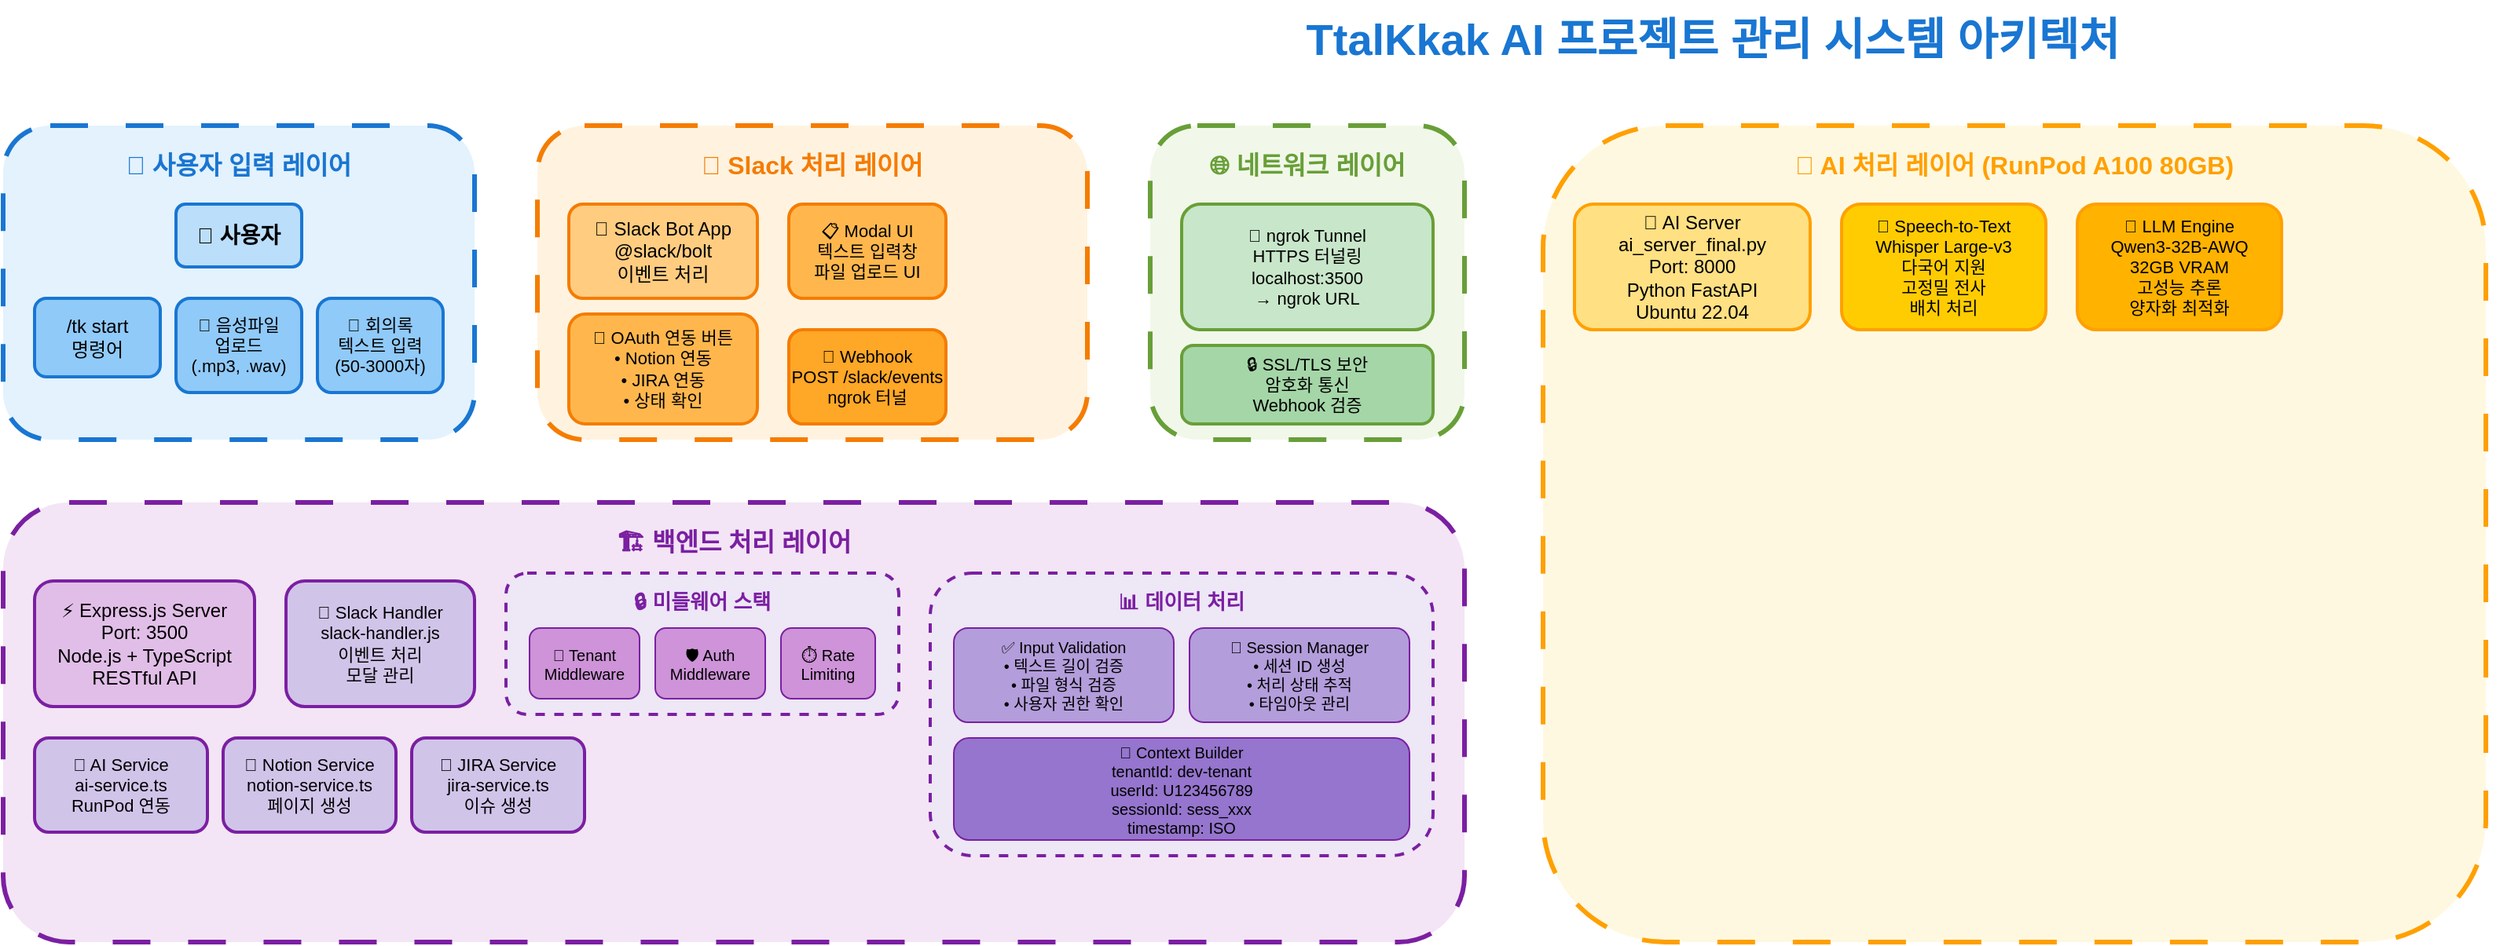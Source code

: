 <mxfile version="24.7.17" type="device">
  <diagram name="TtalKkak System Architecture" id="ttalkkak-system-architecture">
    <mxGraphModel dx="2074" dy="1196" grid="1" gridSize="10" guides="1" tooltips="1" connect="1" arrows="1" fold="1" page="1" pageScale="1" pageWidth="2336" pageHeight="1654" math="0" shadow="0">
      <root>
        <mxCell id="0" />
        <mxCell id="1" parent="0" />
        
        <!-- 제목 -->
        <mxCell id="title" value="TtalKkak AI 프로젝트 관리 시스템 아키텍처" style="text;html=1;strokeColor=none;fillColor=none;align=center;verticalAlign=middle;whiteSpace=wrap;rounded=0;fontSize=28;fontStyle=1;fontColor=#1976D2;fontFamily=Helvetica;" vertex="1" parent="1">
          <mxGeometry x="668" y="20" width="1000" height="50" as="geometry" />
        </mxCell>
        
        <!-- 1. User Input Layer -->
        <mxCell id="user_input_layer" value="" style="rounded=1;whiteSpace=wrap;html=1;fillColor=#E3F2FD;strokeColor=#1976D2;strokeWidth=3;dashed=1;dashPattern=8 8;" vertex="1" parent="1">
          <mxGeometry x="80" y="100" width="300" height="200" as="geometry" />
        </mxCell>
        
        <mxCell id="user_input_title" value="👥 사용자 입력 레이어" style="text;html=1;strokeColor=none;fillColor=none;align=center;verticalAlign=middle;whiteSpace=wrap;rounded=0;fontSize=16;fontStyle=1;fontColor=#1976D2;fontFamily=Helvetica;" vertex="1" parent="1">
          <mxGeometry x="80" y="110" width="300" height="30" as="geometry" />
        </mxCell>
        
        <mxCell id="user" value="👤 사용자" style="rounded=1;whiteSpace=wrap;html=1;fillColor=#BBDEFB;strokeColor=#1976D2;strokeWidth=2;fontSize=14;fontStyle=1;" vertex="1" parent="1">
          <mxGeometry x="190" y="150" width="80" height="40" as="geometry" />
        </mxCell>
        
        <mxCell id="slack_command" value="/tk start&#xa;명령어" style="rounded=1;whiteSpace=wrap;html=1;fillColor=#90CAF9;strokeColor=#1976D2;strokeWidth=2;fontSize=12;" vertex="1" parent="1">
          <mxGeometry x="100" y="210" width="80" height="50" as="geometry" />
        </mxCell>
        
        <mxCell id="voice_upload" value="🎤 음성파일&#xa;업로드&#xa;(.mp3, .wav)" style="rounded=1;whiteSpace=wrap;html=1;fillColor=#90CAF9;strokeColor=#1976D2;strokeWidth=2;fontSize=11;" vertex="1" parent="1">
          <mxGeometry x="190" y="210" width="80" height="60" as="geometry" />
        </mxCell>
        
        <mxCell id="text_input" value="📝 회의록&#xa;텍스트 입력&#xa;(50-3000자)" style="rounded=1;whiteSpace=wrap;html=1;fillColor=#90CAF9;strokeColor=#1976D2;strokeWidth=2;fontSize=11;" vertex="1" parent="1">
          <mxGeometry x="280" y="210" width="80" height="60" as="geometry" />
        </mxCell>
        
        <!-- 2. Slack Processing Layer -->
        <mxCell id="slack_layer" value="" style="rounded=1;whiteSpace=wrap;html=1;fillColor=#FFF3E0;strokeColor=#F57C00;strokeWidth=3;dashed=1;dashPattern=8 8;" vertex="1" parent="1">
          <mxGeometry x="420" y="100" width="350" height="200" as="geometry" />
        </mxCell>
        
        <mxCell id="slack_title" value="💬 Slack 처리 레이어" style="text;html=1;strokeColor=none;fillColor=none;align=center;verticalAlign=middle;whiteSpace=wrap;rounded=0;fontSize=16;fontStyle=1;fontColor=#F57C00;fontFamily=Helvetica;" vertex="1" parent="1">
          <mxGeometry x="420" y="110" width="350" height="30" as="geometry" />
        </mxCell>
        
        <mxCell id="slack_bot" value="🤖 Slack Bot App&#xa;@slack/bolt&#xa;이벤트 처리" style="rounded=1;whiteSpace=wrap;html=1;fillColor=#FFCC80;strokeColor=#F57C00;strokeWidth=2;fontSize=12;" vertex="1" parent="1">
          <mxGeometry x="440" y="150" width="120" height="60" as="geometry" />
        </mxCell>
        
        <mxCell id="modal_ui" value="📋 Modal UI&#xa;텍스트 입력창&#xa;파일 업로드 UI" style="rounded=1;whiteSpace=wrap;html=1;fillColor=#FFB74D;strokeColor=#F57C00;strokeWidth=2;fontSize=11;" vertex="1" parent="1">
          <mxGeometry x="580" y="150" width="100" height="60" as="geometry" />
        </mxCell>
        
        <mxCell id="oauth_buttons" value="🔗 OAuth 연동 버튼&#xa;• Notion 연동&#xa;• JIRA 연동&#xa;• 상태 확인" style="rounded=1;whiteSpace=wrap;html=1;fillColor=#FFB74D;strokeColor=#F57C00;strokeWidth=2;fontSize=11;" vertex="1" parent="1">
          <mxGeometry x="440" y="220" width="120" height="70" as="geometry" />
        </mxCell>
        
        <mxCell id="webhook_sender" value="📡 Webhook&#xa;POST /slack/events&#xa;ngrok 터널" style="rounded=1;whiteSpace=wrap;html=1;fillColor=#FFA726;strokeColor=#F57C00;strokeWidth=2;fontSize=11;" vertex="1" parent="1">
          <mxGeometry x="580" y="230" width="100" height="60" as="geometry" />
        </mxCell>
        
        <!-- 3. Network Layer -->
        <mxCell id="network_layer" value="" style="rounded=1;whiteSpace=wrap;html=1;fillColor=#F1F8E9;strokeColor=#689F38;strokeWidth=3;dashed=1;dashPattern=8 8;" vertex="1" parent="1">
          <mxGeometry x="810" y="100" width="200" height="200" as="geometry" />
        </mxCell>
        
        <mxCell id="network_title" value="🌐 네트워크 레이어" style="text;html=1;strokeColor=none;fillColor=none;align=center;verticalAlign=middle;whiteSpace=wrap;rounded=0;fontSize=16;fontStyle=1;fontColor=#689F38;fontFamily=Helvetica;" vertex="1" parent="1">
          <mxGeometry x="810" y="110" width="200" height="30" as="geometry" />
        </mxCell>
        
        <mxCell id="ngrok_tunnel" value="🌉 ngrok Tunnel&#xa;HTTPS 터널링&#xa;localhost:3500&#xa;→ ngrok URL" style="rounded=1;whiteSpace=wrap;html=1;fillColor=#C8E6C9;strokeColor=#689F38;strokeWidth=2;fontSize=11;" vertex="1" parent="1">
          <mxGeometry x="830" y="150" width="160" height="80" as="geometry" />
        </mxCell>
        
        <mxCell id="ssl_security" value="🔒 SSL/TLS 보안&#xa;암호화 통신&#xa;Webhook 검증" style="rounded=1;whiteSpace=wrap;html=1;fillColor=#A5D6A7;strokeColor=#689F38;strokeWidth=2;fontSize=11;" vertex="1" parent="1">
          <mxGeometry x="830" y="240" width="160" height="50" as="geometry" />
        </mxCell>
        
        <!-- 4. Backend Processing Layer -->
        <mxCell id="backend_layer" value="" style="rounded=1;whiteSpace=wrap;html=1;fillColor=#F3E5F5;strokeColor=#7B1FA2;strokeWidth=3;dashed=1;dashPattern=8 8;" vertex="1" parent="1">
          <mxGeometry x="80" y="340" width="930" height="280" as="geometry" />
        </mxCell>
        
        <mxCell id="backend_title" value="🏗️ 백엔드 처리 레이어" style="text;html=1;strokeColor=none;fillColor=none;align=center;verticalAlign=middle;whiteSpace=wrap;rounded=0;fontSize=16;fontStyle=1;fontColor=#7B1FA2;fontFamily=Helvetica;" vertex="1" parent="1">
          <mxGeometry x="80" y="350" width="930" height="30" as="geometry" />
        </mxCell>
        
        <!-- Express Server -->
        <mxCell id="express_server" value="⚡ Express.js Server&#xa;Port: 3500&#xa;Node.js + TypeScript&#xa;RESTful API" style="rounded=1;whiteSpace=wrap;html=1;fillColor=#E1BEE7;strokeColor=#7B1FA2;strokeWidth=2;fontSize=12;" vertex="1" parent="1">
          <mxGeometry x="100" y="390" width="140" height="80" as="geometry" />
        </mxCell>
        
        <!-- Slack Handler -->
        <mxCell id="slack_handler" value="🎯 Slack Handler&#xa;slack-handler.js&#xa;이벤트 처리&#xa;모달 관리" style="rounded=1;whiteSpace=wrap;html=1;fillColor=#D1C4E9;strokeColor=#7B1FA2;strokeWidth=2;fontSize=11;" vertex="1" parent="1">
          <mxGeometry x="260" y="390" width="120" height="80" as="geometry" />
        </mxCell>
        
        <!-- Middleware Stack -->
        <mxCell id="middleware_stack" value="" style="rounded=1;whiteSpace=wrap;html=1;fillColor=#EDE7F6;strokeColor=#7B1FA2;strokeWidth=2;dashed=1;" vertex="1" parent="1">
          <mxGeometry x="400" y="385" width="250" height="90" as="geometry" />
        </mxCell>
        
        <mxCell id="middleware_title" value="🔒 미들웨어 스택" style="text;html=1;strokeColor=none;fillColor=none;align=center;verticalAlign=middle;whiteSpace=wrap;rounded=0;fontSize=13;fontStyle=1;fontColor=#7B1FA2;" vertex="1" parent="1">
          <mxGeometry x="400" y="390" width="250" height="25" as="geometry" />
        </mxCell>
        
        <mxCell id="tenant_middleware" value="🏢 Tenant&#xa;Middleware" style="rounded=1;whiteSpace=wrap;html=1;fillColor=#CE93D8;strokeColor=#7B1FA2;strokeWidth=1;fontSize=10;" vertex="1" parent="1">
          <mxGeometry x="415" y="420" width="70" height="45" as="geometry" />
        </mxCell>
        
        <mxCell id="auth_middleware" value="🛡️ Auth&#xa;Middleware" style="rounded=1;whiteSpace=wrap;html=1;fillColor=#CE93D8;strokeColor=#7B1FA2;strokeWidth=1;fontSize=10;" vertex="1" parent="1">
          <mxGeometry x="495" y="420" width="70" height="45" as="geometry" />
        </mxCell>
        
        <mxCell id="rate_limiting" value="⏱️ Rate&#xa;Limiting" style="rounded=1;whiteSpace=wrap;html=1;fillColor=#CE93D8;strokeColor=#7B1FA2;strokeWidth=1;fontSize=10;" vertex="1" parent="1">
          <mxGeometry x="575" y="420" width="60" height="45" as="geometry" />
        </mxCell>
        
        <!-- Data Processing -->
        <mxCell id="data_processing" value="" style="rounded=1;whiteSpace=wrap;html=1;fillColor=#EDE7F6;strokeColor=#7B1FA2;strokeWidth=2;dashed=1;" vertex="1" parent="1">
          <mxGeometry x="670" y="385" width="320" height="180" as="geometry" />
        </mxCell>
        
        <mxCell id="data_processing_title" value="📊 데이터 처리" style="text;html=1;strokeColor=none;fillColor=none;align=center;verticalAlign=middle;whiteSpace=wrap;rounded=0;fontSize=13;fontStyle=1;fontColor=#7B1FA2;" vertex="1" parent="1">
          <mxGeometry x="670" y="390" width="320" height="25" as="geometry" />
        </mxCell>
        
        <mxCell id="input_validation" value="✅ Input Validation&#xa;• 텍스트 길이 검증&#xa;• 파일 형식 검증&#xa;• 사용자 권한 확인" style="rounded=1;whiteSpace=wrap;html=1;fillColor=#B39DDB;strokeColor=#7B1FA2;strokeWidth=1;fontSize=10;" vertex="1" parent="1">
          <mxGeometry x="685" y="420" width="140" height="60" as="geometry" />
        </mxCell>
        
        <mxCell id="session_manager" value="📝 Session Manager&#xa;• 세션 ID 생성&#xa;• 처리 상태 추적&#xa;• 타임아웃 관리" style="rounded=1;whiteSpace=wrap;html=1;fillColor=#B39DDB;strokeColor=#7B1FA2;strokeWidth=1;fontSize=10;" vertex="1" parent="1">
          <mxGeometry x="835" y="420" width="140" height="60" as="geometry" />
        </mxCell>
        
        <mxCell id="context_builder" value="🎯 Context Builder&#xa;tenantId: dev-tenant&#xa;userId: U123456789&#xa;sessionId: sess_xxx&#xa;timestamp: ISO" style="rounded=1;whiteSpace=wrap;html=1;fillColor=#9575CD;strokeColor=#7B1FA2;strokeWidth=1;fontSize=10;" vertex="1" parent="1">
          <mxGeometry x="685" y="490" width="290" height="65" as="geometry" />
        </mxCell>
        
        <!-- Services -->
        <mxCell id="ai_service" value="🤖 AI Service&#xa;ai-service.ts&#xa;RunPod 연동" style="rounded=1;whiteSpace=wrap;html=1;fillColor=#D1C4E9;strokeColor=#7B1FA2;strokeWidth=2;fontSize=11;" vertex="1" parent="1">
          <mxGeometry x="100" y="490" width="110" height="60" as="geometry" />
        </mxCell>
        
        <mxCell id="notion_service" value="📝 Notion Service&#xa;notion-service.ts&#xa;페이지 생성" style="rounded=1;whiteSpace=wrap;html=1;fillColor=#D1C4E9;strokeColor=#7B1FA2;strokeWidth=2;fontSize=11;" vertex="1" parent="1">
          <mxGeometry x="220" y="490" width="110" height="60" as="geometry" />
        </mxCell>
        
        <mxCell id="jira_service" value="🎫 JIRA Service&#xa;jira-service.ts&#xa;이슈 생성" style="rounded=1;whiteSpace=wrap;html=1;fillColor=#D1C4E9;strokeColor=#7B1FA2;strokeWidth=2;fontSize=11;" vertex="1" parent="1">
          <mxGeometry x="340" y="490" width="110" height="60" as="geometry" />
        </mxCell>
        
        <!-- 5. AI Processing Layer -->
        <mxCell id="ai_layer" value="" style="rounded=1;whiteSpace=wrap;html=1;fillColor=#FFF8E1;strokeColor=#FFA000;strokeWidth=3;dashed=1;dashPattern=8 8;" vertex="1" parent="1">
          <mxGeometry x="1060" y="100" width="600" height="520" as="geometry" />
        </mxCell>
        
        <mxCell id="ai_layer_title" value="🤖 AI 처리 레이어 (RunPod A100 80GB)" style="text;html=1;strokeColor=none;fillColor=none;align=center;verticalAlign=middle;whiteSpace=wrap;rounded=0;fontSize=16;fontStyle=1;fontColor=#FFA000;fontFamily=Helvetica;" vertex="1" parent="1">
          <mxGeometry x="1060" y="110" width="600" height="30" as="geometry" />
        </mxCell>
        
        <!-- AI Server -->
        <mxCell id="ai_server" value="🚀 AI Server&#xa;ai_server_final.py&#xa;Port: 8000&#xa;Python FastAPI&#xa;Ubuntu 22.04" style="rounded=1;whiteSpace=wrap;html=1;fillColor=#FFE082;strokeColor=#FFA000;strokeWidth=2;fontSize=12;" vertex="1" parent="1">
          <mxGeometry x="1080" y="150" width="150" height="80" as="geometry" />
        </mxCell>
        
        <!-- AI Models -->
        <mxCell id="stt_engine" value="🎤 Speech-to-Text&#xa;Whisper Large-v3&#xa;다국어 지원&#xa;고정밀 전사&#xa;배치 처리" style="rounded=1;whiteSpace=wrap;html=1;fillColor=#FFCC02;strokeColor=#FFA000;strokeWidth=2;fontSize=11;" vertex="1" parent="1">
          <mxGeometry x="1250" y="150" width="130" height="80" as="geometry" />
        </mxCell>
        
        <mxCell id="llm_engine" value="🧠 LLM Engine&#xa;Qwen3-32B-AWQ&#xa;32GB VRAM&#xa;고성능 추론&#xa;양자화 최적화" style="rounded=1;whiteSpace=wrap;html=1;fillColor=#FFB300;strokeColor=#FFA000;strokeWidth=2;fontSize=11;" vertex="1" parent="1">
          <mxGeometry x="1400" y="150" width="130" height="80" as="geometry" />
        </mxCell>
        
        <mxCell id="model_loader" value="🔄 Model Loader&#xa;동적 모델 로딩&#xa;메모리 최적화&#xa;캐시 관리" style="rounded=1;whiteSpace=wrap;html=1;fillColor="#FFC107;strokeColor=#FFA000;strokeWidth=2;fontSize=11;" vertex="1" parent="1">
          <mxGeometry x="1550" y="150" width="100" height="80" as="geometry" />
        </mxCell>
        
        <!-- TaskMaster Pipeline -->
        <mxCell id="taskmaster_pipeline" value="" style="rounded=1;whiteSpace=wrap;html=1;fillColor=#FFF3E0;strokeColor=#FFA000;strokeWidth=2;dashed=1;" vertex="1" parent="1">
          <mxGeometry x="1080" y="250" width="570" height="200" as="geometry" />
        </mxCell>
        
        <mxCell id="taskmaster_title" value="📋 TaskMaster 파이프라인" style="text;html=1;strokeColor=none;fillColor=none;align=center;verticalAlign=middle;whiteSpace=wrap;rounded=0;fontSize=14;fontStyle=1;fontColor=#FFA000;" vertex="1" parent="1">
          <mxGeometry x="1080" y="260" width="570" height="25" as="geometry" />
        </mxCell>
        
        <mxCell id="prd_generator" value="📄 PRD Generator&#xa;회의록 → PRD&#xa;구조화된 요구사항&#xa;비즈니스 로직 분석" style="rounded=1;whiteSpace=wrap;html=1;fillColor=#FFCC02;strokeColor=#FFA000;strokeWidth=1;fontSize=10;" vertex="1" parent="1">
          <mxGeometry x="1100" y="295" width="110" height="70" as="geometry" />
        </mxCell>
        
        <mxCell id="task_generator" value="⚙️ Task Generator&#xa;PRD → Task 분해&#xa;우선순위 결정&#xa;의존성 분석" style="rounded=1;whiteSpace=wrap;html=1;fillColor=#FFCC02;strokeColor=#FFA000;strokeWidth=1;fontSize=10;" vertex="1" parent="1">
          <mxGeometry x="1220" y="295" width="110" height="70" as="geometry" />
        </mxCell>
        
        <mxCell id="subtask_generator" value="🔧 Subtask Generator&#xa;Task → Subtask&#xa;시간 추정&#xa;기술 요구사항" style="rounded=1;whiteSpace=wrap;html=1;fillColor=#FFCC02;strokeColor=#FFA000;strokeWidth=1;fontSize=10;" vertex="1" parent="1">
          <mxGeometry x="1340" y="295" width="110" height="70" as="geometry" />
        </mxCell>
        
        <mxCell id="assignment_engine" value="👥 Assignment Engine&#xa;팀원 기술 매칭&#xa;워크로드 밸런싱&#xa;성능 예측" style="rounded=1;whiteSpace=wrap;html=1;fillColor=#FFCC02;strokeColor=#FFA000;strokeWidth=1;fontSize=10;" vertex="1" parent="1">
          <mxGeometry x="1460" y="295" width="120" height="70" as="geometry" />
        </mxCell>
        
        <mxCell id="quality_validator" value="✅ Quality Validator&#xa;결과 검증&#xa;일관성 체크&#xa;오류 수정" style="rounded=1;whiteSpace=wrap;html=1;fillColor=#FF8F00;strokeColor=#FFA000;strokeWidth=1;fontSize=10;" vertex="1" parent="1">
          <mxGeometry x="1100" y="375" width="110" height="60" as="geometry" />
        </mxCell>
        
        <mxCell id="json_formatter" value="🔧 JSON Formatter&#xa;구조화된 응답&#xa;스키마 검증&#xa;타입 안전성" style="rounded=1;whiteSpace=wrap;html=1;fillColor=#FF8F00;strokeColor=#FFA000;strokeWidth=1;fontSize=10;" vertex="1" parent="1">
          <mxGeometry x="1220" y="375" width="110" height="60" as="geometry" />
        </mxCell>
        
        <mxCell id="response_builder" value="🎯 Response Builder&#xa;최종 응답 생성&#xa;메타데이터 포함&#xa;성능 지표" style="rounded=1;whiteSpace=wrap;html=1;fillColor=#FF8F00;strokeColor=#FFA000;strokeWidth=1;fontSize=10;" vertex="1" parent="1">
          <mxGeometry x="1340" y="375" width="110" height="60" as="geometry" />
        </mxCell>
        
        <!-- AI Performance Metrics -->
        <mxCell id="ai_metrics" value="📊 AI 성능 지표&#xa;평균 처리 시간: 45초&#xa;성공률: 98.5%&#xa;동시 처리: 5개 세션&#xa;GPU 사용률: 70%&#xa;메모리 사용량: 25GB" style="rounded=1;whiteSpace=wrap;html=1;fillColor=#FFE57F;strokeColor=#FFA000;strokeWidth=2;fontSize=10;" vertex="1" parent="1">
          <mxGeometry x="1470" y="375" width="170" height="100" as="geometry" />
        </mxCell>
        
        <!-- GPU Resource Info -->
        <mxCell id="gpu_info" value="🖥️ GPU 리소스&#xa;NVIDIA A100 80GB&#xa;CUDA 12.0&#xa;온도: 65°C&#xa;팬 속도: 65%&#xa;전력 소비: 350W" style="rounded=1;whiteSpace=wrap;html=1;fillColor=#FFE57F;strokeColor=#FFA000;strokeWidth=2;fontSize=10;" vertex="1" parent="1">
          <mxGeometry x="1080" y="470" width="150" height="100" as="geometry" />
        </mxCell>
        
        <!-- 6. Database Layer -->
        <mxCell id="database_layer" value="" style="rounded=1;whiteSpace=wrap;html=1;fillColor=#E8F5E8;strokeColor=#388E3C;strokeWidth=3;dashed=1;dashPattern=8 8;" vertex="1" parent="1">
          <mxGeometry x="80" y="660" width="930" height="220" as="geometry" />
        </mxCell>
        
        <mxCell id="database_title" value="🗄️ 데이터베이스 레이어" style="text;html=1;strokeColor=none;fillColor=none;align=center;verticalAlign=middle;whiteSpace=wrap;rounded=0;fontSize=16;fontStyle=1;fontColor=#388E3C;fontFamily=Helvetica;" vertex="1" parent="1">
          <mxGeometry x="80" y="670" width="930" height="30" as="geometry" />
        </mxCell>
        
        <!-- PostgreSQL -->
        <mxCell id="postgresql" value="🐘 PostgreSQL&#xa;Port: 5432&#xa;WSL Ubuntu&#xa;버전: 15.0&#xa;UTF-8 인코딩" style="rounded=1;whiteSpace=wrap;html=1;fillColor=#A5D6A7;strokeColor=#388E3C;strokeWidth=2;fontSize=11;" vertex="1" parent="1">
          <mxGeometry x="100" y="710" width="120" height="80" as="geometry" />
        </mxCell>
        
        <!-- Prisma ORM -->
        <mxCell id="prisma_orm" value="🔧 Prisma ORM&#xa;타입 안전성&#xa;자동 마이그레이션&#xa;쿼리 최적화&#xa;관계 관리" style="rounded=1;whiteSpace=wrap;html=1;fillColor=#81C784;strokeColor=#388E3C;strokeWidth=2;fontSize=11;" vertex="1" parent="1">
          <mxGeometry x="240" y="710" width="120" height="80" as="geometry" />
        </mxCell>
        
        <!-- Redis Cache -->
        <mxCell id="redis_cache" value="⚡ Redis Cache&#xa;세션 캐시&#xa;결과 캐시&#xa;실시간 데이터&#xa;TTL 관리" style="rounded=1;whiteSpace=wrap;html=1;fillColor=#66BB6A;strokeColor=#388E3C;strokeWidth=2;fontSize=11;" vertex="1" parent="1">
          <mxGeometry x="380" y="710" width="120" height="80" as="geometry" />
        </mxCell>
        
        <!-- Database Tables -->
        <mxCell id="database_schema" value="" style="rounded=1;whiteSpace=wrap;html=1;fillColor=#F1F8E9;strokeColor=#388E3C;strokeWidth=2;dashed=1;" vertex="1" parent="1">
          <mxGeometry x="520" y="705" width="470" height="160" as="geometry" />
        </mxCell>
        
        <mxCell id="schema_title" value="📊 데이터베이스 스키마" style="text;html=1;strokeColor=none;fillColor=none;align=center;verticalAlign=middle;whiteSpace=wrap;rounded=0;fontSize=13;fontStyle=1;fontColor=#388E3C;" vertex="1" parent="1">
          <mxGeometry x="520" y="710" width="470" height="25" as="geometry" />
        </mxCell>
        
        <mxCell id="users_table" value="👤 Users&#xa;id, name, email&#xa;slack_id, tenant_id&#xa;created_at" style="rounded=1;whiteSpace=wrap;html=1;fillColor=#C8E6C9;strokeColor=#388E3C;strokeWidth=1;fontSize=10;" vertex="1" parent="1">
          <mxGeometry x="535" y="740" width="90" height="55" as="geometry" />
        </mxCell>
        
        <mxCell id="integrations_table" value="🔗 Integrations&#xa;service_type&#xa;access_token&#xa;refresh_token&#xa;config (JSON)" style="rounded=1;whiteSpace=wrap;html=1;fillColor=#C8E6C9;strokeColor=#388E3C;strokeWidth=1;fontSize=10;" vertex="1" parent="1">
          <mxGeometry x="635" y="740" width="90" height="55" as="geometry" />
        </mxCell>
        
        <mxCell id="sessions_table" value="📝 Sessions&#xa;session_id, user_id&#xa;input_type, status&#xa;created_at&#xa;updated_at" style="rounded=1;whiteSpace=wrap;html=1;fillColor=#C8E6C9;strokeColor=#388E3C;strokeWidth=1;fontSize=10;" vertex="1" parent="1">
          <mxGeometry x="735" y="740" width="90" height="55" as="geometry" />
        </mxCell>
        
        <mxCell id="projects_table" value="📂 Projects&#xa;title, overview&#xa;tenant_id&#xa;creator_id&#xa;status" style="rounded=1;whiteSpace=wrap;html=1;fillColor=#C8E6C9;strokeColor=#388E3C;strokeWidth=1;fontSize=10;" vertex="1" parent="1">
          <mxGeometry x="835" y="740" width="90" height="55" as="geometry" />
        </mxCell>
        
        <mxCell id="tasks_table" value="📋 Tasks&#xa;title, description&#xa;priority, complexity&#xa;estimated_hours&#xa;assignee_id" style="rounded=1;whiteSpace=wrap;html=1;fillColor=#C8E6C9;strokeColor=#388E3C;strokeWidth=1;fontSize=10;" vertex="1" parent="1">
          <mxGeometry x="535" y="805" width="90" height="55" as="geometry" />
        </mxCell>
        
        <mxCell id="subtasks_table" value="🔧 Subtasks&#xa;task_id, title&#xa;description&#xa;estimated_hours&#xa;prerequisites" style="rounded=1;whiteSpace=wrap;html=1;fillColor=#C8E6C9;strokeColor=#388E3C;strokeWidth=1;fontSize=10;" vertex="1" parent="1">
          <mxGeometry x="635" y="805" width="90" height="55" as="geometry" />
        </mxCell>
        
        <mxCell id="logs_table" value="📜 Logs&#xa;action, service&#xa;request, response&#xa;timestamp&#xa;user_id" style="rounded=1;whiteSpace=wrap;html=1;fillColor=#A5D6A7;strokeColor=#388E3C;strokeWidth=1;fontSize=10;" vertex="1" parent="1">
          <mxGeometry x="735" y="805" width="90" height="55" as="geometry" />
        </mxCell>
        
        <mxCell id="metrics_table" value="📈 Metrics&#xa;processing_time&#xa;success_rate&#xa;error_count&#xa;usage_stats" style="rounded=1;whiteSpace=wrap;html=1;fillColor=#A5D6A7;strokeColor=#388E3C;strokeWidth=1;fontSize=10;" vertex="1" parent="1">
          <mxGeometry x="835" y="805" width="90" height="55" as="geometry" />
        </mxCell>
        
        <!-- 7. External Integration Layer -->
        <mxCell id="integration_layer" value="" style="rounded=1;whiteSpace=wrap;html=1;fillColor=#FCE4EC;strokeColor=#C2185B;strokeWidth=3;dashed=1;dashPattern=8 8;" vertex="1" parent="1">
          <mxGeometry x="1060" y="660" width="1200" height="220" as="geometry" />
        </mxCell>
        
        <mxCell id="integration_title" value="🔗 외부 연동 레이어" style="text;html=1;strokeColor=none;fillColor=none;align=center;verticalAlign=middle;whiteSpace=wrap;rounded=0;fontSize=16;fontStyle=1;fontColor=#C2185B;fontFamily=Helvetica;" vertex="1" parent="1">
          <mxGeometry x="1060" y="670" width="1200" height="30" as="geometry" />
        </mxCell>
        
        <!-- Notion Integration -->
        <mxCell id="notion_integration" value="" style="rounded=1;whiteSpace=wrap;html=1;fillColor=#F8BBD9;strokeColor=#C2185B;strokeWidth=2;dashed=1;" vertex="1" parent="1">
          <mxGeometry x="1080" y="710" width="380" height="150" as="geometry" />
        </mxCell>
        
        <mxCell id="notion_title" value="📝 Notion Integration" style="text;html=1;strokeColor=none;fillColor=none;align=center;verticalAlign=middle;whiteSpace=wrap;rounded=0;fontSize=13;fontStyle=1;fontColor=#C2185B;" vertex="1" parent="1">
          <mxGeometry x="1080" y="715" width="380" height="25" as="geometry" />
        </mxCell>
        
        <mxCell id="notion_oauth" value="🔐 Notion OAuth 2.0&#xa;GET /auth/notion/:tenant&#xa;사용자별 워크스페이스&#xa;자동 토큰 갱신" style="rounded=1;whiteSpace=wrap;html=1;fillColor=#F48FB1;strokeColor=#C2185B;strokeWidth=1;fontSize=10;" vertex="1" parent="1">
          <mxGeometry x="1100" y="750" width="110" height="60" as="geometry" />
        </mxCell>
        
        <mxCell id="notion_service_detail" value="📝 NotionService&#xa;notion-service.ts&#xa;페이지 생성 로직&#xa;블록 구조 관리" style="rounded=1;whiteSpace=wrap;html=1;fillColor=#F48FB1;strokeColor=#C2185B;strokeWidth=1;fontSize=10;" vertex="1" parent="1">
          <mxGeometry x="1220" y="750" width="110" height="60" as="geometry" />
        </mxCell>
        
        <mxCell id="notion_api" value="🌐 Notion API&#xa;api.notion.com&#xa;블록 기반 생성&#xa;실시간 동기화" style="rounded=1;whiteSpace=wrap;html=1;fillColor=#F48FB1;strokeColor=#C2185B;strokeWidth=1;fontSize=10;" vertex="1" parent="1">
          <mxGeometry x="1340" y="750" width="110" height="60" as="geometry" />
        </mxCell>
        
        <mxCell id="notion_template" value="📄 Template Structure&#xa;🔔 Header + Title&#xa;🧭 Navigation&#xa;📊 Work Table&#xa;📋 Planning Section&#xa;📅 Calendar View" style="rounded=1;whiteSpace=wrap;html=1;fillColor=#EC407A;strokeColor=#C2185B;strokeWidth=1;fontSize=9;" vertex="1" parent="1">
          <mxGeometry x="1100" y="820" width="120" height="30" as="geometry" />
        </mxCell>
        
        <mxCell id="notion_features" value="✨ Advanced Features&#xa;• 동적 속성 생성&#xa;• 관계형 데이터베이스&#xa;• 자동 백업&#xa;• 버전 관리" style="rounded=1;whiteSpace=wrap;html=1;fillColor=#EC407A;strokeColor=#C2185B;strokeWidth=1;fontSize=9;" vertex="1" parent="1">
          <mxGeometry x="1230" y="820" width="120" height="30" as="geometry" />
        </mxCell>
        
        <mxCell id="notion_metrics" value="📊 Notion 지표&#xa;• 생성률: 99.2%&#xa;• 평균 응답: 2.3초&#xa;• 사용자 만족도: 4.8/5" style="rounded=1;whiteSpace=wrap;html=1;fillColor=#EC407A;strokeColor=#C2185B;strokeWidth=1;fontSize=9;" vertex="1" parent="1">
          <mxGeometry x="1360" y="820" width="90" height="30" as="geometry" />
        </mxCell>
        
        <!-- JIRA Integration -->
        <mxCell id="jira_integration" value="" style="rounded=1;whiteSpace=wrap;html=1;fillColor=#F8BBD9;strokeColor=#C2185B;strokeWidth=2;dashed=1;" vertex="1" parent="1">
          <mxGeometry x="1480" y="710" width="380" height="150" as="geometry" />
        </mxCell>
        
        <mxCell id="jira_title" value="🎫 JIRA Integration" style="text;html=1;strokeColor=none;fillColor=none;align=center;verticalAlign=middle;whiteSpace=wrap;rounded=0;fontSize=13;fontStyle=1;fontColor=#C2185B;" vertex="1" parent="1">
          <mxGeometry x="1480" y="715" width="380" height="25" as="geometry" />
        </mxCell>
        
        <mxCell id="jira_oauth" value="🔐 JIRA OAuth 2.0&#xa;Atlassian 3LO&#xa;auth.atlassian.com&#xa;스코프 관리" style="rounded=1;whiteSpace=wrap;html=1;fillColor=#F48FB1;strokeColor=#C2185B;strokeWidth=1;fontSize=10;" vertex="1" parent="1">
          <mxGeometry x="1500" y="750" width="100" height="60" as="geometry" />
        </mxCell>
        
        <mxCell id="jira_service_detail" value="🎫 JiraService&#xa;jira-service.ts&#xa;이슈 생성 로직&#xa;Epic-Task 매핑" style="rounded=1;whiteSpace=wrap;html=1;fillColor=#F48FB1;strokeColor=#C2185B;strokeWidth=1;fontSize=10;" vertex="1" parent="1">
          <mxGeometry x="1610" y="750" width="100" height="60" as="geometry" />
        </mxCell>
        
        <mxCell id="jira_api" value="🌐 JIRA REST API&#xa;your-domain&#xa;.atlassian.net&#xa;v3 API 사용" style="rounded=1;whiteSpace=wrap;html=1;fillColor=#F48FB1;strokeColor=#C2185B;strokeWidth=1;fontSize=10;" vertex="1" parent="1">
          <mxGeometry x="1720" y="750" width="100" height="60" as="geometry" />
        </mxCell>
        
        <mxCell id="jira_mapping" value="🏗️ Issue Mapping&#xa;TaskMaster TASK → Epic&#xa;TaskMaster SUBTASK → Task&#xa;Epic Link 자동 연결" style="rounded=1;whiteSpace=wrap;html=1;fillColor=#EC407A;strokeColor=#C2185B;strokeWidth=1;fontSize=9;" vertex="1" parent="1">
          <mxGeometry x="1500" y="820" width="110" height="30" as="geometry" />
        </mxCell>
        
        <mxCell id="jira_priority" value="⚡ Priority Mapping&#xa;HIGH → High&#xa;MEDIUM → Medium&#xa;LOW → Low" style="rounded=1;whiteSpace=wrap;html=1;fillColor=#EC407A;strokeColor=#C2185B;strokeWidth=1;fontSize=9;" vertex="1" parent="1">
          <mxGeometry x="1620" y="820" width="100" height="30" as="geometry" />
        </mxCell>
        
        <mxCell id="jira_advanced" value="🔧 Advanced Features&#xa;• 자동 스프린트 할당&#xa;• 워크플로우 연동&#xa;• 커스텀 필드" style="rounded=1;whiteSpace=wrap;html=1;fillColor=#EC407A;strokeColor=#C2185B;strokeWidth=1;fontSize=9;" vertex="1" parent="1">
          <mxGeometry x="1730" y="820" width="90" height="30" as="geometry" />
        </mxCell>
        
        <!-- Future Integrations -->
        <mxCell id="future_integrations" value="🔮 Future Integrations&#xa;&#xa;🐙 GitHub&#xa;• 이슈 생성&#xa;• PR 추적&#xa;• 코드 리뷰&#xa;&#xa;📚 Confluence&#xa;• 문서 자동 생성&#xa;• 지식 베이스&#xa;&#xa;📌 Trello&#xa;• 칸반 보드&#xa;• 카드 자동 생성&#xa;&#xa;💬 Discord&#xa;• 알림 연동&#xa;• 채널 관리" style="rounded=1;whiteSpace=wrap;html=1;fillColor=#E91E63;strokeColor=#C2185B;strokeWidth=2;fontSize=9;align=left;verticalAlign=top;" vertex="1" parent="1">
          <mxGeometry x="1880" y="710" width="120" height="150" as="geometry" />
        </mxCell>
        
        <!-- 8. Response & Result Layer -->
        <mxCell id="response_layer" value="" style="rounded=1;whiteSpace=wrap;html=1;fillColor=#E0F2F1;strokeColor=#00695C;strokeWidth=3;dashed=1;dashPattern=8 8;" vertex="1" parent="1">
          <mxGeometry x="80" y="920" width="1200" height="180" as="geometry" />
        </mxCell>
        
        <mxCell id="response_title" value="📤 응답 및 결과 레이어" style="text;html=1;strokeColor=none;fillColor=none;align=center;verticalAlign=middle;whiteSpace=wrap;rounded=0;fontSize=16;fontStyle=1;fontColor=#00695C;fontFamily=Helvetica;" vertex="1" parent="1">
          <mxGeometry x="80" y="930" width="1200" height="30" as="geometry" />
        </mxCell>
        
        <!-- Result Processing -->
        <mxCell id="result_processor" value="🔄 Result Processor&#xa;결과 통합 및 포맷팅&#xa;부분 실패 처리&#xa;재시도 로직&#xa;타임아웃 관리" style="rounded=1;whiteSpace=wrap;html=1;fillColor=#80CBC4;strokeColor=#00695C;strokeWidth=2;fontSize=11;" vertex="1" parent="1">
          <mxGeometry x="100" y="970" width="140" height="80" as="geometry" />
        </mxCell>
        
        <!-- Response Generation -->
        <mxCell id="response_generation" value="" style="rounded=1;whiteSpace=wrap;html=1;fillColor=#B2DFDB;strokeColor=#00695C;strokeWidth=2;dashed=1;" vertex="1" parent="1">
          <mxGeometry x="260" y="965" width="400" height="90" as="geometry" />
        </mxCell>
        
        <mxCell id="response_gen_title" value="📊 응답 생성" style="text;html=1;strokeColor=none;fillColor=none;align=center;verticalAlign=middle;whiteSpace=wrap;rounded=0;fontSize=12;fontStyle=1;fontColor=#00695C;" vertex="1" parent="1">
          <mxGeometry x="260" y="970" width="400" height="20" as="geometry" />
        </mxCell>
        
        <mxCell id="notion_response" value="📝 Notion Response&#xa;페이지 URL&#xa;생성 상태&#xa;메타데이터" style="rounded=1;whiteSpace=wrap;html=1;fillColor=#4DB6AC;strokeColor=#00695C;strokeWidth=1;fontSize=10;" vertex="1" parent="1">
          <mxGeometry x="275" y="995" width="90" height="50" as="geometry" />
        </mxCell>
        
        <mxCell id="jira_response" value="🎫 JIRA Response&#xa;Epic Keys&#xa;Task Keys&#xa;생성 통계" style="rounded=1;whiteSpace=wrap;html=1;fillColor=#4DB6AC;strokeColor=#00695C;strokeWidth=1;fontSize=10;" vertex="1" parent="1">
          <mxGeometry x="375" y="995" width="90" height="50" as="geometry" />
        </mxCell>
        
        <mxCell id="error_handler" value="❌ Error Handler&#xa;부분 실패 처리&#xa;재시도 로직&#xa;알림 발송" style="rounded=1;whiteSpace=wrap;html=1;fillColor=#26A69A;strokeColor=#00695C;strokeWidth=1;fontSize=10;" vertex="1" parent="1">
          <mxGeometry x="475" y="995" width="90" height="50" as="geometry" />
        </mxCell>
        
        <mxCell id="format_converter" value="🔧 Format Converter&#xa;다양한 출력 형식&#xa;JSON, XML, CSV&#xa;커스텀 템플릿" style="rounded=1;whiteSpace=wrap;html=1;fillColor=#26A69A;strokeColor=#00695C;strokeWidth=1;fontSize=10;" vertex="1" parent="1">
          <mxGeometry x="575" y="995" width="80" height="50" as="geometry" />
        </mxCell>
        
        <!-- User Notification -->
        <mxCell id="notification_system" value="" style="rounded=1;whiteSpace=wrap;html=1;fillColor=#B2DFDB;strokeColor=#00695C;strokeWidth=2;dashed=1;" vertex="1" parent="1">
          <mxGeometry x="680" y="965" width="340" height="90" as="geometry" />
        </mxCell>
        
        <mxCell id="notification_title" value="📱 사용자 알림" style="text;html=1;strokeColor=none;fillColor=none;align=center;verticalAlign=middle;whiteSpace=wrap;rounded=0;fontSize=12;fontStyle=1;fontColor=#00695C;" vertex="1" parent="1">
          <mxGeometry x="680" y="970" width="340" height="20" as="geometry" />
        </mxCell>
        
        <mxCell id="slack_notification" value="💬 Slack Message&#xa;처리 완료 알림&#xa;생성 항목 요약&#xa;직접 링크 버튼" style="rounded=1;whiteSpace=wrap;html=1;fillColor=#00897B;strokeColor=#00695C;strokeWidth=1;fontSize=10;" vertex="1" parent="1">
          <mxGeometry x="695" y="995" width="100" height="50" as="geometry" />
        </mxCell>
        
        <mxCell id="realtime_updates" value="📡 Real-time Updates&#xa;Socket.IO&#xa;처리 진행 상황&#xa;실시간 피드백" style="rounded=1;whiteSpace=wrap;html=1;fillColor=#00897B;strokeColor=#00695C;strokeWidth=1;fontSize=10;" vertex="1" parent="1">
          <mxGeometry x="805" y="995" width="100" height="50" as="geometry" />
        </mxCell>
        
        <mxCell id="email_notification" value="📧 Email Notification&#xa;중요 이벤트 알림&#xa;일일 요약&#xa;오류 보고서" style="rounded=1;whiteSpace=wrap;html=1;fillColor=#26A69A;strokeColor=#00695C;strokeWidth=1;fontSize=10;" vertex="1" parent="1">
          <mxGeometry x="915" y="995" width="95" height="50" as="geometry" />
        </mxCell>
        
        <!-- Performance Analytics -->
        <mxCell id="performance_analytics" value="📊 Performance Analytics&#xa;&#xa;⚡ 평균 처리 시간: 60-90초&#xa;• 입력 처리: ~2초&#xa;• AI 분석: ~45초&#xa;• 외부 연동: ~15초&#xa;• 응답 생성: ~3초&#xa;&#xa;📈 시스템 지표&#xa;• 성공률: 98.5%&#xa;• 동시 처리: 5세션&#xa;• 오류율: 1.5%&#xa;• 사용자 만족도: 4.7/5" style="rounded=1;whiteSpace=wrap;html=1;fillColor=#E0F7FA;strokeColor=#00695C;strokeWidth=2;fontSize=10;align=left;verticalAlign=top;" vertex="1" parent="1">
          <mxGeometry x="1040" y="965" width="220" height="120" as="geometry" />
        </mxCell>
        
        <!-- 9. Monitoring & Logging Layer -->
        <mxCell id="monitoring_layer" value="" style="rounded=1;whiteSpace=wrap;html=1;fillColor=#EFEBE9;strokeColor=#5D4037;strokeWidth=3;dashed=1;dashPattern=8 8;" vertex="1" parent="1">
          <mxGeometry x="1320" y="920" width="940" height="180" as="geometry" />
        </mxCell>
        
        <mxCell id="monitoring_title" value="📊 모니터링 및 로깅 레이어" style="text;html=1;strokeColor=none;fillColor=none;align=center;verticalAlign=middle;whiteSpace=wrap;rounded=0;fontSize=16;fontStyle=1;fontColor=#5D4037;fontFamily=Helvetica;" vertex="1" parent="1">
          <mxGeometry x="1320" y="930" width="940" height="30" as="geometry" />
        </mxCell>
        
        <!-- Logging System -->
        <mxCell id="logging_system" value="" style="rounded=1;whiteSpace=wrap;html=1;fillColor=#D7CCC8;strokeColor=#5D4037;strokeWidth=2;dashed=1;" vertex="1" parent="1">
          <mxGeometry x="1340" y="965" width="300" height="90" as="geometry" />
        </mxCell>
        
        <mxCell id="logging_title" value="📜 로깅 시스템" style="text;html=1;strokeColor=none;fillColor=none;align=center;verticalAlign=middle;whiteSpace=wrap;rounded=0;fontSize=12;fontStyle=1;fontColor=#5D4037;" vertex="1" parent="1">
          <mxGeometry x="1340" y="970" width="300" height="20" as="geometry" />
        </mxCell>
        
        <mxCell id="winston_logger" value="📜 Winston Logger&#xa;구조화된 로깅&#xa;레벨별 분류&#xa;로테이션 관리" style="rounded=1;whiteSpace=wrap;html=1;fillColor=#BCAAA4;strokeColor=#5D4037;strokeWidth=1;fontSize=10;" vertex="1" parent="1">
          <mxGeometry x="1355" y="995" width="90" height="50" as="geometry" />
        </mxCell>
        
        <mxCell id="error_tracking" value="🚨 Error Tracking&#xa;Sentry 연동&#xa;스택 추적&#xa;자동 분류" style="rounded=1;whiteSpace=wrap;html=1;fillColor=#A1887F;strokeColor=#5D4037;strokeWidth=1;fontSize=10;" vertex="1" parent="1">
          <mxGeometry x="1455" y="995" width="90" height="50" as="geometry" />
        </mxCell>
        
        <mxCell id="audit_log" value="🔍 Audit Log&#xa;사용자 행동&#xa;보안 이벤트&#xa;컴플라이언스" style="rounded=1;whiteSpace=wrap;html=1;fillColor=#8D6E63;strokeColor=#5D4037;strokeWidth=1;fontSize=10;" vertex="1" parent="1">
          <mxGeometry x="1555" y="995" width="80" height="50" as="geometry" />
        </mxCell>
        
        <!-- Performance Monitoring -->
        <mxCell id="performance_monitoring" value="" style="rounded=1;whiteSpace=wrap;html=1;fillColor=#D7CCC8;strokeColor=#5D4037;strokeWidth=2;dashed=1;" vertex="1" parent="1">
          <mxGeometry x="1660" y="965" width="300" height="90" as="geometry" />
        </mxCell>
        
        <mxCell id="perf_monitoring_title" value="📈 성능 모니터링" style="text;html=1;strokeColor=none;fillColor=none;align=center;verticalAlign=middle;whiteSpace=wrap;rounded=0;fontSize=12;fontStyle=1;fontColor=#5D4037;" vertex="1" parent="1">
          <mxGeometry x="1660" y="970" width="300" height="20" as="geometry" />
        </mxCell>
        
        <mxCell id="metrics_collector" value="📊 Metrics Collector&#xa;Prometheus&#xa;커스텀 메트릭&#xa;실시간 수집" style="rounded=1;whiteSpace=wrap;html=1;fillColor=#A1887F;strokeColor=#5D4037;strokeWidth=1;fontSize=10;" vertex="1" parent="1">
          <mxGeometry x="1675" y="995" width="90" height="50" as="geometry" />
        </mxCell>
        
        <mxCell id="health_monitor" value="🏥 Health Monitor&#xa;서비스 상태&#xa;의존성 체크&#xa;자동 복구" style="rounded=1;whiteSpace=wrap;html=1;fillColor=#8D6E63;strokeColor=#5D4037;strokeWidth=1;fontSize=10;" vertex="1" parent="1">
          <mxGeometry x="1775" y="995" width="90" height="50" as="geometry" />
        </mxCell>
        
        <mxCell id="alerting_system" value="🚨 Alerting System&#xa;임계값 모니터링&#xa;자동 알림 발송&#xa;에스컬레이션" style="rounded=1;whiteSpace=wrap;html=1;fillColor=#795548;strokeColor=#5D4037;strokeWidth=1;fontSize=10;" vertex="1" parent="1">
          <mxGeometry x="1875" y="995" width="80" height="50" as="geometry" />
        </mxCell>
        
        <!-- APM & Observability -->
        <mxCell id="apm_observability" value="🔭 APM & Observability&#xa;&#xa;📊 Application Performance&#xa;• 응답 시간 분석&#xa;• 병목 지점 식별&#xa;• 트랜잭션 추적&#xa;&#xa;🔍 Distributed Tracing&#xa;• OpenTelemetry&#xa;• Jaeger 연동&#xa;• 마이크로서비스 추적&#xa;&#xa;📈 Business Metrics&#xa;• 사용자 참여도&#xa;• 기능별 사용률&#xa;• ROI 측정" style="rounded=1;whiteSpace=wrap;html=1;fillColor=#EFEBE9;strokeColor=#5D4037;strokeWidth=2;fontSize=9;align=left;verticalAlign=top;" vertex="1" parent="1">
          <mxGeometry x="1980" y="965" width="180" height="120" as="geometry" />
        </mxCell>
        
        <!-- Data Flow Arrows -->
        <!-- 사용자 → Slack -->
        <mxCell id="flow1" value="" style="endArrow=classic;html=1;rounded=0;strokeColor=#1976D2;strokeWidth=3;exitX=1;exitY=0.5;exitDx=0;exitDy=0;entryX=0;entryY=0.5;entryDx=0;entryDy=0;" edge="1" parent="1" source="user" target="slack_bot">
          <mxGeometry width="50" height="50" relative="1" as="geometry">
            <mxPoint x="380" y="400" as="sourcePoint" />
            <mxPoint x="430" y="350" as="targetPoint" />
          </mxGeometry>
        </mxCell>
        
        <!-- Slack → Network -->
        <mxCell id="flow2" value="" style="endArrow=classic;html=1;rounded=0;strokeColor=#F57C00;strokeWidth=3;exitX=1;exitY=0.5;exitDx=0;exitDy=0;entryX=0;entryY=0.5;entryDx=0;entryDy=0;" edge="1" parent="1" source="webhook_sender" target="ngrok_tunnel">
          <mxGeometry width="50" height="50" relative="1" as="geometry">
            <mxPoint x="700" y="260" as="sourcePoint" />
            <mxPoint x="820" y="190" as="targetPoint" />
          </mxGeometry>
        </mxCell>
        
        <!-- Network → Backend -->
        <mxCell id="flow3" value="" style="endArrow=classic;html=1;rounded=0;strokeColor=#689F38;strokeWidth=3;exitX=0.5;exitY=1;exitDx=0;exitDy=0;entryX=0.5;entryY=0;entryDx=0;entryDy=0;" edge="1" parent="1" source="ngrok_tunnel" target="express_server">
          <mxGeometry width="50" height="50" relative="1" as="geometry">
            <mxPoint x="910" y="240" as="sourcePoint" />
            <mxPoint x="170" y="380" as="targetPoint" />
            <Array as="points">
              <mxPoint x="910" y="320" />
              <mxPoint x="170" y="320" />
            </Array>
          </mxGeometry>
        </mxCell>
        
        <!-- Backend → AI -->
        <mxCell id="flow4" value="🔄 AI Request" style="endArrow=classic;html=1;rounded=0;strokeColor=#7B1FA2;strokeWidth=3;exitX=1;exitY=0.5;exitDx=0;exitDy=0;entryX=0;entryY=0.5;entryDx=0;entryDy=0;labelBackgroundColor=#FFFFFF;fontSize=12;fontStyle=1;" edge="1" parent="1" source="context_builder" target="ai_server">
          <mxGeometry width="50" height="50" relative="1" as="geometry">
            <mxPoint x="980" y="520" as="sourcePoint" />
            <mxPoint x="1060" y="190" as="targetPoint" />
            <Array as="points">
              <mxPoint x="1040" y="520" />
              <mxPoint x="1040" y="190" />
            </Array>
          </mxGeometry>
        </mxCell>
        
        <!-- AI Pipeline Flow -->
        <mxCell id="flow5" value="" style="endArrow=classic;html=1;rounded=0;strokeColor=#FFA000;strokeWidth=2;exitX=1;exitY=0.5;exitDx=0;exitDy=0;entryX=0;entryY=0.5;entryDx=0;entryDy=0;" edge="1" parent="1" source="ai_server" target="stt_engine">
          <mxGeometry width="50" height="50" relative="1" as="geometry">
            <mxPoint x="1230" y="190" as="sourcePoint" />
            <mxPoint x="1250" y="190" as="targetPoint" />
          </mxGeometry>
        </mxCell>
        
        <mxCell id="flow6" value="" style="endArrow=classic;html=1;rounded=0;strokeColor=#FFA000;strokeWidth=2;exitX=1;exitY=0.5;exitDx=0;exitDy=0;entryX=0;entryY=0.5;entryDx=0;entryDy=0;" edge="1" parent="1" source="stt_engine" target="llm_engine">
          <mxGeometry width="50" height="50" relative="1" as="geometry">
            <mxPoint x="1380" y="190" as="sourcePoint" />
            <mxPoint x="1400" y="190" as="targetPoint" />
          </mxGeometry>
        </mxCell>
        
        <mxCell id="flow7" value="" style="endArrow=classic;html=1;rounded=0;strokeColor=#FFA000;strokeWidth=2;exitX=0.5;exitY=1;exitDx=0;exitDy=0;entryX=0.5;entryY=0;entryDx=0;entryDy=0;" edge="1" parent="1" source="llm_engine" target="prd_generator">
          <mxGeometry width="50" height="50" relative="1" as="geometry">
            <mxPoint x="1465" y="240" as="sourcePoint" />
            <mxPoint x="1155" y="290" as="targetPoint" />
            <Array as="points">
              <mxPoint x="1465" y="270" />
              <mxPoint x="1155" y="270" />
            </Array>
          </mxGeometry>
        </mxCell>
        
        <mxCell id="flow8" value="" style="endArrow=classic;html=1;rounded=0;strokeColor=#FFA000;strokeWidth=2;exitX=1;exitY=0.5;exitDx=0;exitDy=0;entryX=0;entryY=0.5;entryDx=0;entryDy=0;" edge="1" parent="1" source="prd_generator" target="task_generator">
          <mxGeometry width="50" height="50" relative="1" as="geometry">
            <mxPoint x="1210" y="330" as="sourcePoint" />
            <mxPoint x="1220" y="330" as="targetPoint" />
          </mxGeometry>
        </mxCell>
        
        <mxCell id="flow9" value="" style="endArrow=classic;html=1;rounded=0;strokeColor=#FFA000;strokeWidth=2;exitX=1;exitY=0.5;exitDx=0;exitDy=0;entryX=0;entryY=0.5;entryDx=0;entryDy=0;" edge="1" parent="1" source="task_generator" target="subtask_generator">
          <mxGeometry width="50" height="50" relative="1" as="geometry">
            <mxPoint x="1330" y="330" as="sourcePoint" />
            <mxPoint x="1340" y="330" as="targetPoint" />
          </mxGeometry>
        </mxCell>
        
        <mxCell id="flow10" value="" style="endArrow=classic;html=1;rounded=0;strokeColor=#FFA000;strokeWidth=2;exitX=1;exitY=0.5;exitDx=0;exitDy=0;entryX=0;entryY=0.5;entryDx=0;entryDy=0;" edge="1" parent="1" source="subtask_generator" target="assignment_engine">
          <mxGeometry width="50" height="50" relative="1" as="geometry">
            <mxPoint x="1450" y="330" as="sourcePoint" />
            <mxPoint x="1460" y="330" as="targetPoint" />
          </mxGeometry>
        </mxCell>
        
        <mxCell id="flow11" value="" style="endArrow=classic;html=1;rounded=0;strokeColor=#FFA000;strokeWidth=2;exitX=0.5;exitY=1;exitDx=0;exitDy=0;entryX=0.5;entryY=0;entryDx=0;entryDy=0;" edge="1" parent="1" source="assignment_engine" target="quality_validator">
          <mxGeometry width="50" height="50" relative="1" as="geometry">
            <mxPoint x="1520" y="370" as="sourcePoint" />
            <mxPoint x="1155" y="375" as="targetPoint" />
            <Array as="points">
              <mxPoint x="1520" y="350" />
              <mxPoint x="1155" y="350" />
            </Array>
          </mxGeometry>
        </mxCell>
        
        <mxCell id="flow12" value="" style="endArrow=classic;html=1;rounded=0;strokeColor=#FFA000;strokeWidth=2;exitX=1;exitY=0.5;exitDx=0;exitDy=0;entryX=0;entryY=0.5;entryDx=0;entryDy=0;" edge="1" parent="1" source="quality_validator" target="json_formatter">
          <mxGeometry width="50" height="50" relative="1" as="geometry">
            <mxPoint x="1210" y="405" as="sourcePoint" />
            <mxPoint x="1220" y="405" as="targetPoint" />
          </mxGeometry>
        </mxCell>
        
        <mxCell id="flow13" value="" style="endArrow=classic;html=1;rounded=0;strokeColor=#FFA000;strokeWidth=2;exitX=1;exitY=0.5;exitDx=0;exitDy=0;entryX=0;entryY=0.5;entryDx=0;entryDy=0;" edge="1" parent="1" source="json_formatter" target="response_builder">
          <mxGeometry width="50" height="50" relative="1" as="geometry">
            <mxPoint x="1330" y="405" as="sourcePoint" />
            <mxPoint x="1340" y="405" as="targetPoint" />
          </mxGeometry>
        </mxCell>
        
        <!-- AI → Database -->
        <mxCell id="flow14" value="💾 Data Storage" style="endArrow=classic;html=1;rounded=0;strokeColor=#388E3C;strokeWidth=3;exitX=0;exitY=1;exitDx=0;exitDy=0;entryX=1;entryY=0;entryDx=0;entryDy=0;labelBackgroundColor=#FFFFFF;fontSize=12;fontStyle=1;" edge="1" parent="1" source="response_builder" target="prisma_orm">
          <mxGeometry width="50" height="50" relative="1" as="geometry">
            <mxPoint x="1340" y="440" as="sourcePoint" />
            <mxPoint x="360" y="710" as="targetPoint" />
            <Array as="points">
              <mxPoint x="1340" y="640" />
              <mxPoint x="360" y="640" />
            </Array>
          </mxGeometry>
        </mxCell>
        
        <!-- AI → External Integrations -->
        <mxCell id="flow15" value="🔗 External API" style="endArrow=classic;html=1;rounded=0;strokeColor=#C2185B;strokeWidth=3;exitX=0.5;exitY=1;exitDx=0;exitDy=0;entryX=0.5;entryY=0;entryDx=0;entryDy=0;labelBackgroundColor=#FFFFFF;fontSize=12;fontStyle=1;" edge="1" parent="1" source="response_builder" target="notion_integration">
          <mxGeometry width="50" height="50" relative="1" as="geometry">
            <mxPoint x="1395" y="440" as="sourcePoint" />
            <mxPoint x="1270" y="710" as="targetPoint" />
            <Array as="points">
              <mxPoint x="1395" y="680" />
              <mxPoint x="1270" y="680" />
            </Array>
          </mxGeometry>
        </mxCell>
        
        <mxCell id="flow16" value="" style="endArrow=classic;html=1;rounded=0;strokeColor=#C2185B;strokeWidth=3;exitX=0.5;exitY=1;exitDx=0;exitDy=0;entryX=0.5;entryY=0;entryDx=0;entryDy=0;" edge="1" parent="1" source="response_builder" target="jira_integration">
          <mxGeometry width="50" height="50" relative="1" as="geometry">
            <mxPoint x="1395" y="440" as="sourcePoint" />
            <mxPoint x="1670" y="710" as="targetPoint" />
            <Array as="points">
              <mxPoint x="1395" y="680" />
              <mxPoint x="1670" y="680" />
            </Array>
          </mxGeometry>
        </mxCell>
        
        <!-- Integrations → Response -->
        <mxCell id="flow17" value="📝 Integration Results" style="endArrow=classic;html=1;rounded=0;strokeColor=#00695C;strokeWidth=3;exitX=0;exitY=1;exitDx=0;exitDy=0;entryX=1;entryY=0;entryDx=0;entryDy=0;labelBackgroundColor=#FFFFFF;fontSize=12;fontStyle=1;" edge="1" parent="1" source="notion_integration" target="result_processor">
          <mxGeometry width="50" height="50" relative="1" as="geometry">
            <mxPoint x="1080" y="860" as="sourcePoint" />
            <mxPoint x="240" y="970" as="targetPoint" />
            <Array as="points">
              <mxPoint x="1080" y="900" />
              <mxPoint x="240" y="900" />
            </Array>
          </mxGeometry>
        </mxCell>
        
        <mxCell id="flow18" value="" style="endArrow=classic;html=1;rounded=0;strokeColor=#00695C;strokeWidth=3;exitX=0;exitY=1;exitDx=0;exitDy=0;entryX=1;entryY=0;entryDx=0;entryDy=0;" edge="1" parent="1" source="jira_integration" target="result_processor">
          <mxGeometry width="50" height="50" relative="1" as="geometry">
            <mxPoint x="1480" y="860" as="sourcePoint" />
            <mxPoint x="240" y="970" as="targetPoint" />
            <Array as="points">
              <mxPoint x="1480" y="900" />
              <mxPoint x="240" y="900" />
            </Array>
          </mxGeometry>
        </mxCell>
        
        <!-- Response → Slack (사용자에게 돌아가는 플로우) -->
        <mxCell id="flow19" value="📱 User Notification" style="endArrow=classic;html=1;rounded=0;strokeColor=#00695C;strokeWidth=3;exitX=0;exitY=0;exitDx=0;exitDy=0;entryX=0;entryY=1;entryDx=0;entryDy=0;labelBackgroundColor=#FFFFFF;fontSize=12;fontStyle=1;" edge="1" parent="1" source="slack_notification" target="slack_bot">
          <mxGeometry width="50" height="50" relative="1" as="geometry">
            <mxPoint x="695" y="995" as="sourcePoint" />
            <mxPoint x="440" y="210" as="targetPoint" />
            <Array as="points">
              <mxPoint x="60" y="995" />
              <mxPoint x="60" y="50" />
              <mxPoint x="440" y="50" />
            </Array>
          </mxGeometry>
        </mxCell>
        
        <!-- Database Connections -->
        <mxCell id="db_conn1" value="" style="endArrow=classic;html=1;rounded=0;strokeColor=#388E3C;strokeWidth=2;exitX=0;exitY=0.5;exitDx=0;exitDy=0;entryX=1;entryY=0.5;entryDx=0;entryDy=0;" edge="1" parent="1" source="prisma_orm" target="postgresql">
          <mxGeometry width="50" height="50" relative="1" as="geometry">
            <mxPoint x="240" y="750" as="sourcePoint" />
            <mxPoint x="220" y="750" as="targetPoint" />
          </mxGeometry>
        </mxCell>
        
        <!-- Monitoring Connections (점선) -->
        <mxCell id="monitor1" value="" style="endArrow=classic;html=1;rounded=0;strokeColor=#5D4037;strokeWidth=2;dashed=1;dashPattern=5 5;exitX=1;exitY=0;exitDx=0;exitDy=0;entryX=0;entryY=1;entryDx=0;entryDy=0;" edge="1" parent="1" source="express_server" target="winston_logger">
          <mxGeometry width="50" height="50" relative="1" as="geometry">
            <mxPoint x="240" y="390" as="sourcePoint" />
            <mxPoint x="1355" y="1045" as="targetPoint" />
            <Array as="points">
              <mxPoint x="1300" y="390" />
              <mxPoint x="1300" y="1045" />
            </Array>
          </mxGeometry>
        </mxCell>
        
        <mxCell id="monitor2" value="" style="endArrow=classic;html=1;rounded=0;strokeColor=#5D4037;strokeWidth=2;dashed=1;dashPattern=5 5;exitX=0;exitY=1;exitDx=0;exitDy=0;entryX=0;entryY=0;entryDx=0;entryDy=0;" edge="1" parent="1" source="ai_server" target="metrics_collector">
          <mxGeometry width="50" height="50" relative="1" as="geometry">
            <mxPoint x="1080" y="230" as="sourcePoint" />
            <mxPoint x="1675" y="995" as="targetPoint" />
            <Array as="points">
              <mxPoint x="1080" y="895" />
              <mxPoint x="1675" y="895" />
            </Array>
          </mxGeometry>
        </mxCell>
        
        <!-- 범례 및 기술 정보 -->
        <mxCell id="legend_background" value="" style="rounded=1;whiteSpace=wrap;html=1;fillColor=#F5F5F5;strokeColor=#9E9E9E;strokeWidth=2;dashed=1;" vertex="1" parent="1">
          <mxGeometry x="80" y="1140" width="2180" height="200" as="geometry" />
        </mxCell>
        
        <mxCell id="legend_title" value="📋 시스템 정보 및 범례" style="text;html=1;strokeColor=none;fillColor=none;align=center;verticalAlign=middle;whiteSpace=wrap;rounded=0;fontSize=18;fontStyle=1;fontColor=#333333;" vertex="1" parent="1">
          <mxGeometry x="80" y="1150" width="2180" height="30" as="geometry" />
        </mxCell>
        
        <!-- 기술 스택 정보 -->
        <mxCell id="tech_stack_info" value="🚀 기술 스택&#xa;&#xa;Frontend: Slack Bot, React Dashboard&#xa;Backend: Node.js, Express.js, TypeScript&#xa;AI Engine: Python, FastAPI, Qwen3-32B, Whisper Large-v3&#xa;Database: PostgreSQL 15.0, Prisma ORM, Redis&#xa;Cloud: RunPod A100 80GB GPU, Ubuntu 22.04&#xa;Integration: Notion API, JIRA REST API v3&#xa;Monitoring: Winston, Prometheus, Sentry&#xa;Network: ngrok HTTPS tunneling, Socket.IO&#xa;Security: OAuth 2.0, JWT, SSL/TLS" style="rounded=1;whiteSpace=wrap;html=1;fillColor=#E8F5E8;strokeColor=#2E7D32;strokeWidth=2;fontSize=11;align=left;verticalAlign=top;" vertex="1" parent="1">
          <mxGeometry x="100" y="1190" width="300" height="140" as="geometry" />
        </mxCell>
        
        <!-- 성능 지표 -->
        <mxCell id="performance_specs" value="⚡ 성능 지표&#xa;&#xa;평균 처리 시간: 60-90초&#xa;• 사용자 입력 처리: ~2초&#xa;• AI 분석 (STT + LLM): ~45초&#xa;• 외부 연동 (병렬): ~15초&#xa;• 응답 생성 및 알림: ~3초&#xa;&#xa;시스템 성능:&#xa;• 성공률: 98.5%&#xa;• 동시 처리 세션: 5개&#xa;• GPU 사용률: 70% (A100 80GB)&#xa;• 메모리 사용량: 25GB VRAM&#xa;• 응답 시간: 평균 2.3초 (API)&#xa;• 오류율: 1.5%&#xa;• 사용자 만족도: 4.7/5" style="rounded=1;whiteSpace=wrap;html=1;fillColor=#FFF8E1;strokeColor=#F57F17;strokeWidth=2;fontSize=11;align=left;verticalAlign=top;" vertex="1" parent="1">
          <mxGeometry x="420" y="1190" width="300" height="140" as="geometry" />
        </mxCell>
        
        <!-- 시스템 특징 -->
        <mxCell id="system_features" value="✨ 시스템 특징&#xa;&#xa;🏗️ 아키텍처:&#xa;• 9-레이어 마이크로서비스 아키텍처&#xa;• 멀티테넌트 지원 (dev-tenant)&#xa;• 이벤트 기반 비동기 처리&#xa;• 확장 가능한 모듈 설계&#xa;&#xa;🔒 보안:&#xa;• OAuth 2.0 인증 (Notion, JIRA)&#xa;• JWT 토큰 기반 세션 관리&#xa;• SSL/TLS 암호화 통신&#xa;• 토큰 자동 갱신 및 암호화 저장&#xa;&#xa;📊 모니터링:&#xa;• 실시간 성능 추적&#xa;• 분산 추적 (OpenTelemetry)&#xa;• 자동 오류 감지 및 알림&#xa;• 사용자 행동 분석" style="rounded=1;whiteSpace=wrap;html=1;fillColor=#E3F2FD;strokeColor=#1976D2;strokeWidth=2;fontSize=11;align=left;verticalAlign=top;" vertex="1" parent="1">
          <mxGeometry x="740" y="1190" width="300" height="140" as="geometry" />
        </mxCell>
        
        <!-- 데이터 플로우 설명 -->
        <mxCell id="data_flow_explanation" value="🔄 데이터 플로우&#xa;&#xa;1️⃣ 사용자 입력 → Slack Bot&#xa;2️⃣ Slack Webhook → ngrok → 백엔드&#xa;3️⃣ 미들웨어 → 검증 → 세션 관리&#xa;4️⃣ AI 요청 → RunPod A100 GPU&#xa;5️⃣ STT → LLM → TaskMaster 파이프라인&#xa;6️⃣ PRD → Task → Subtask 생성&#xa;7️⃣ 결과 검증 → JSON 포맷팅&#xa;8️⃣ 외부 연동 (Notion + JIRA)&#xa;9️⃣ 결과 통합 → 사용자 알림&#xa;🔟 모니터링 → 로깅 → 성능 분석&#xa;&#xa;병렬 처리:&#xa;• 외부 API 호출 동시 실행&#xa;• 비동기 결과 수집 및 통합&#xa;• 부분 실패 시 graceful degradation" style="rounded=1;whiteSpace=wrap;html=1;fillColor=#F3E5F5;strokeColor=#7B1FA2;strokeWidth=2;fontSize=11;align=left;verticalAlign=top;" vertex="1" parent="1">
          <mxGeometry x="1060" y="1190" width="300" height="140" as="geometry" />
        </mxCell>
        
        <!-- 확장성 및 미래 계획 -->
        <mxCell id="scalability_future" value="🚀 확장성 및 미래 계획&#xa;&#xa;🔮 추가 예정 연동:&#xa;• GitHub (이슈, PR 자동 생성)&#xa;• Confluence (문서 자동화)&#xa;• Trello (칸반 보드 연동)&#xa;• Discord (팀 알림 시스템)&#xa;• Linear (이슈 트래킹)&#xa;&#xa;⚡ 성능 최적화:&#xa;• GPU 클러스터링 (다중 A100)&#xa;• 모델 양자화 개선&#xa;• 캐싱 레이어 확장&#xa;• CDN 도입 (정적 리소스)&#xa;&#xa;📊 인텔리전스 강화:&#xa;• 사용자 패턴 학습&#xa;• 예측적 업무 생성&#xa;• 개인화된 추천 시스템" style="rounded=1;whiteSpace=wrap;html=1;fillColor=#FCE4EC;strokeColor=#C2185B;strokeWidth=2;fontSize=11;align=left;verticalAlign=top;" vertex="1" parent="1">
          <mxGeometry x="1380" y="1190" width="300" height="140" as="geometry" />
        </mxCell>
        
        <!-- 범례 -->
        <mxCell id="legend_symbols" value="📋 범례 (Legend)&#xa;&#xa;━━━ 주요 데이터 플로우 (Primary Data Flow)&#xa;┅┅┅ 모니터링 연결 (Monitoring Connection)&#xa;🔵 사용자 레이어  🟠 Slack 레이어  🟢 네트워크 레이어&#xa;🟣 백엔드 레이어  🟡 AI 레이어  🟢 데이터베이스 레이어&#xa;🔴 외부 연동 레이어  🟦 응답 레이어  🟤 모니터링 레이어&#xa;&#xa;🎯 핵심 컴포넌트:&#xa;• Express.js (백엔드 서버)&#xa;• Qwen3-32B (LLM 엔진)&#xa;• PostgreSQL (주 데이터베이스)&#xa;• Notion/JIRA (외부 연동)&#xa;• Winston (로깅 시스템)" style="rounded=1;whiteSpace=wrap;html=1;fillColor=#EFEBE9;strokeColor=#5D4037;strokeWidth=2;fontSize=11;align=left;verticalAlign=top;" vertex="1" parent="1">
          <mxGeometry x="1700" y="1190" width="300" height="140" as="geometry" />
        </mxCell>
        
        <!-- 연락처 및 버전 정보 -->
        <mxCell id="contact_version" value="📞 시스템 정보&#xa;&#xa;프로젝트: TtalKkak AI 프로젝트 관리&#xa;버전: v1.0.0&#xa;아키텍처 버전: 2025.01.15&#xa;마지막 업데이트: 2025년 1월 15일&#xa;&#xa;🏗️ 설계 원칙:&#xa;• 확장 가능성 (Scalability)&#xa;• 신뢰성 (Reliability)&#xa;• 관찰 가능성 (Observability)&#xa;• 보안성 (Security)&#xa;• 사용자 경험 (UX)&#xa;&#xa;📊 메트릭 대시보드:&#xa;• Grafana 대시보드 구축 예정&#xa;• 실시간 성능 모니터링&#xa;• 사용자 행동 분석 보드" style="rounded=1;whiteSpace=wrap;html=1;fillColor=#E0F2F1;strokeColor=#00695C;strokeWidth=2;fontSize=11;align=left;verticalAlign=top;" vertex="1" parent="1">
          <mxGeometry x="2020" y="1190" width="220" height="140" as="geometry" />
        </mxCell>
        
      </root>
    </mxGraphModel>
  </diagram>
</mxfile></mxCell>